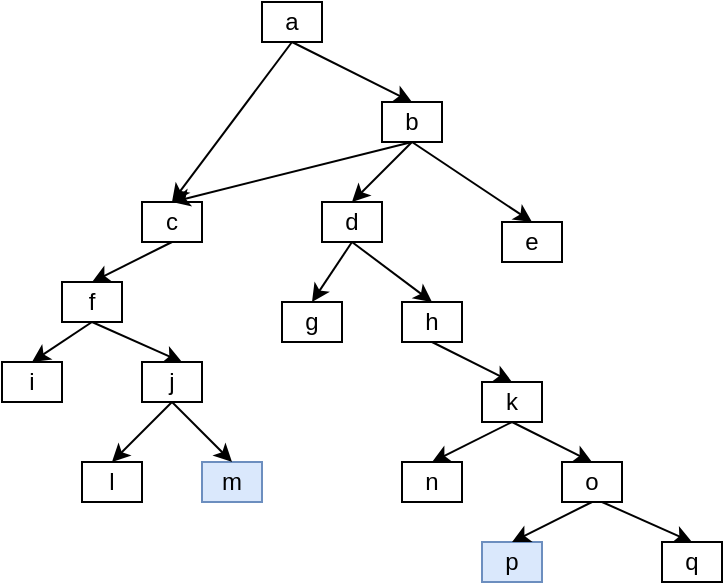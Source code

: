 <mxfile version="14.7.3" type="github">
  <diagram id="BwAdfSWxDpcV_juwySWI" name="Page-1">
    <mxGraphModel dx="1422" dy="762" grid="1" gridSize="10" guides="1" tooltips="1" connect="1" arrows="1" fold="1" page="1" pageScale="1" pageWidth="827" pageHeight="1169" math="0" shadow="0">
      <root>
        <mxCell id="0" />
        <mxCell id="1" parent="0" />
        <mxCell id="wQQAjCu7kEyYq-ki2kry-1" value="a" style="rounded=0;whiteSpace=wrap;html=1;" vertex="1" parent="1">
          <mxGeometry x="350" y="30" width="30" height="20" as="geometry" />
        </mxCell>
        <mxCell id="wQQAjCu7kEyYq-ki2kry-2" value="e" style="rounded=0;whiteSpace=wrap;html=1;" vertex="1" parent="1">
          <mxGeometry x="470" y="140" width="30" height="20" as="geometry" />
        </mxCell>
        <mxCell id="wQQAjCu7kEyYq-ki2kry-3" value="c" style="rounded=0;whiteSpace=wrap;html=1;" vertex="1" parent="1">
          <mxGeometry x="290" y="130" width="30" height="20" as="geometry" />
        </mxCell>
        <mxCell id="wQQAjCu7kEyYq-ki2kry-5" value="b" style="rounded=0;whiteSpace=wrap;html=1;" vertex="1" parent="1">
          <mxGeometry x="410" y="80" width="30" height="20" as="geometry" />
        </mxCell>
        <mxCell id="wQQAjCu7kEyYq-ki2kry-6" value="f" style="rounded=0;whiteSpace=wrap;html=1;" vertex="1" parent="1">
          <mxGeometry x="250" y="170" width="30" height="20" as="geometry" />
        </mxCell>
        <mxCell id="wQQAjCu7kEyYq-ki2kry-7" value="i" style="rounded=0;whiteSpace=wrap;html=1;" vertex="1" parent="1">
          <mxGeometry x="220" y="210" width="30" height="20" as="geometry" />
        </mxCell>
        <mxCell id="wQQAjCu7kEyYq-ki2kry-8" value="j" style="rounded=0;whiteSpace=wrap;html=1;" vertex="1" parent="1">
          <mxGeometry x="290" y="210" width="30" height="20" as="geometry" />
        </mxCell>
        <mxCell id="wQQAjCu7kEyYq-ki2kry-10" value="l" style="rounded=0;whiteSpace=wrap;html=1;" vertex="1" parent="1">
          <mxGeometry x="260" y="260" width="30" height="20" as="geometry" />
        </mxCell>
        <mxCell id="wQQAjCu7kEyYq-ki2kry-11" value="m" style="rounded=0;whiteSpace=wrap;html=1;fillColor=#dae8fc;strokeColor=#6c8ebf;" vertex="1" parent="1">
          <mxGeometry x="320" y="260" width="30" height="20" as="geometry" />
        </mxCell>
        <mxCell id="wQQAjCu7kEyYq-ki2kry-12" value="d" style="rounded=0;whiteSpace=wrap;html=1;" vertex="1" parent="1">
          <mxGeometry x="380" y="130" width="30" height="20" as="geometry" />
        </mxCell>
        <mxCell id="wQQAjCu7kEyYq-ki2kry-14" value="h" style="rounded=0;whiteSpace=wrap;html=1;" vertex="1" parent="1">
          <mxGeometry x="420" y="180" width="30" height="20" as="geometry" />
        </mxCell>
        <mxCell id="wQQAjCu7kEyYq-ki2kry-15" value="g" style="rounded=0;whiteSpace=wrap;html=1;" vertex="1" parent="1">
          <mxGeometry x="360" y="180" width="30" height="20" as="geometry" />
        </mxCell>
        <mxCell id="wQQAjCu7kEyYq-ki2kry-16" value="k" style="rounded=0;whiteSpace=wrap;html=1;" vertex="1" parent="1">
          <mxGeometry x="460" y="220" width="30" height="20" as="geometry" />
        </mxCell>
        <mxCell id="wQQAjCu7kEyYq-ki2kry-17" value="n" style="rounded=0;whiteSpace=wrap;html=1;" vertex="1" parent="1">
          <mxGeometry x="420" y="260" width="30" height="20" as="geometry" />
        </mxCell>
        <mxCell id="wQQAjCu7kEyYq-ki2kry-18" value="o" style="rounded=0;whiteSpace=wrap;html=1;" vertex="1" parent="1">
          <mxGeometry x="500" y="260" width="30" height="20" as="geometry" />
        </mxCell>
        <mxCell id="wQQAjCu7kEyYq-ki2kry-19" value="p" style="rounded=0;whiteSpace=wrap;html=1;fillColor=#dae8fc;strokeColor=#6c8ebf;" vertex="1" parent="1">
          <mxGeometry x="460" y="300" width="30" height="20" as="geometry" />
        </mxCell>
        <mxCell id="wQQAjCu7kEyYq-ki2kry-20" value="q" style="rounded=0;whiteSpace=wrap;html=1;" vertex="1" parent="1">
          <mxGeometry x="550" y="300" width="30" height="20" as="geometry" />
        </mxCell>
        <mxCell id="wQQAjCu7kEyYq-ki2kry-21" value="" style="endArrow=classic;html=1;exitX=0.5;exitY=1;exitDx=0;exitDy=0;entryX=0.5;entryY=0;entryDx=0;entryDy=0;" edge="1" parent="1" source="wQQAjCu7kEyYq-ki2kry-1" target="wQQAjCu7kEyYq-ki2kry-3">
          <mxGeometry width="50" height="50" relative="1" as="geometry">
            <mxPoint x="70" y="250" as="sourcePoint" />
            <mxPoint x="120" y="200" as="targetPoint" />
          </mxGeometry>
        </mxCell>
        <mxCell id="wQQAjCu7kEyYq-ki2kry-27" value="" style="endArrow=classic;html=1;exitX=0.5;exitY=1;exitDx=0;exitDy=0;entryX=0.5;entryY=0;entryDx=0;entryDy=0;" edge="1" parent="1" source="wQQAjCu7kEyYq-ki2kry-1" target="wQQAjCu7kEyYq-ki2kry-5">
          <mxGeometry width="50" height="50" relative="1" as="geometry">
            <mxPoint x="70" y="290" as="sourcePoint" />
            <mxPoint x="120" y="240" as="targetPoint" />
          </mxGeometry>
        </mxCell>
        <mxCell id="wQQAjCu7kEyYq-ki2kry-28" value="" style="endArrow=classic;html=1;exitX=0.5;exitY=1;exitDx=0;exitDy=0;entryX=0.5;entryY=0;entryDx=0;entryDy=0;" edge="1" parent="1" source="wQQAjCu7kEyYq-ki2kry-3" target="wQQAjCu7kEyYq-ki2kry-6">
          <mxGeometry width="50" height="50" relative="1" as="geometry">
            <mxPoint x="80" y="370" as="sourcePoint" />
            <mxPoint x="130" y="320" as="targetPoint" />
          </mxGeometry>
        </mxCell>
        <mxCell id="wQQAjCu7kEyYq-ki2kry-29" value="" style="endArrow=classic;html=1;exitX=0.5;exitY=1;exitDx=0;exitDy=0;entryX=0.5;entryY=0;entryDx=0;entryDy=0;" edge="1" parent="1" source="wQQAjCu7kEyYq-ki2kry-6" target="wQQAjCu7kEyYq-ki2kry-7">
          <mxGeometry width="50" height="50" relative="1" as="geometry">
            <mxPoint x="80" y="400" as="sourcePoint" />
            <mxPoint x="130" y="350" as="targetPoint" />
          </mxGeometry>
        </mxCell>
        <mxCell id="wQQAjCu7kEyYq-ki2kry-30" value="" style="endArrow=classic;html=1;exitX=0.5;exitY=1;exitDx=0;exitDy=0;" edge="1" parent="1" source="wQQAjCu7kEyYq-ki2kry-6">
          <mxGeometry width="50" height="50" relative="1" as="geometry">
            <mxPoint x="110" y="420" as="sourcePoint" />
            <mxPoint x="310" y="210" as="targetPoint" />
          </mxGeometry>
        </mxCell>
        <mxCell id="wQQAjCu7kEyYq-ki2kry-31" value="" style="endArrow=classic;html=1;exitX=0.5;exitY=1;exitDx=0;exitDy=0;entryX=0.5;entryY=0;entryDx=0;entryDy=0;" edge="1" parent="1" source="wQQAjCu7kEyYq-ki2kry-8" target="wQQAjCu7kEyYq-ki2kry-10">
          <mxGeometry width="50" height="50" relative="1" as="geometry">
            <mxPoint x="110" y="410" as="sourcePoint" />
            <mxPoint x="160" y="360" as="targetPoint" />
          </mxGeometry>
        </mxCell>
        <mxCell id="wQQAjCu7kEyYq-ki2kry-32" value="" style="endArrow=classic;html=1;exitX=0.5;exitY=1;exitDx=0;exitDy=0;entryX=0.5;entryY=0;entryDx=0;entryDy=0;" edge="1" parent="1" source="wQQAjCu7kEyYq-ki2kry-8" target="wQQAjCu7kEyYq-ki2kry-11">
          <mxGeometry width="50" height="50" relative="1" as="geometry">
            <mxPoint x="190" y="420" as="sourcePoint" />
            <mxPoint x="240" y="370" as="targetPoint" />
          </mxGeometry>
        </mxCell>
        <mxCell id="wQQAjCu7kEyYq-ki2kry-36" value="" style="endArrow=classic;html=1;exitX=0.5;exitY=1;exitDx=0;exitDy=0;entryX=0.5;entryY=0;entryDx=0;entryDy=0;" edge="1" parent="1" source="wQQAjCu7kEyYq-ki2kry-5" target="wQQAjCu7kEyYq-ki2kry-3">
          <mxGeometry width="50" height="50" relative="1" as="geometry">
            <mxPoint x="190" y="390" as="sourcePoint" />
            <mxPoint x="240" y="340" as="targetPoint" />
          </mxGeometry>
        </mxCell>
        <mxCell id="wQQAjCu7kEyYq-ki2kry-37" value="" style="endArrow=classic;html=1;exitX=0.5;exitY=1;exitDx=0;exitDy=0;entryX=0.5;entryY=0;entryDx=0;entryDy=0;" edge="1" parent="1" source="wQQAjCu7kEyYq-ki2kry-5" target="wQQAjCu7kEyYq-ki2kry-12">
          <mxGeometry width="50" height="50" relative="1" as="geometry">
            <mxPoint x="70" y="500" as="sourcePoint" />
            <mxPoint x="120" y="450" as="targetPoint" />
          </mxGeometry>
        </mxCell>
        <mxCell id="wQQAjCu7kEyYq-ki2kry-38" value="" style="endArrow=classic;html=1;exitX=0.5;exitY=1;exitDx=0;exitDy=0;entryX=0.5;entryY=0;entryDx=0;entryDy=0;" edge="1" parent="1" source="wQQAjCu7kEyYq-ki2kry-5" target="wQQAjCu7kEyYq-ki2kry-2">
          <mxGeometry width="50" height="50" relative="1" as="geometry">
            <mxPoint x="200" y="470" as="sourcePoint" />
            <mxPoint x="250" y="420" as="targetPoint" />
          </mxGeometry>
        </mxCell>
        <mxCell id="wQQAjCu7kEyYq-ki2kry-46" value="" style="endArrow=classic;html=1;exitX=0.5;exitY=1;exitDx=0;exitDy=0;entryX=0.5;entryY=0;entryDx=0;entryDy=0;" edge="1" parent="1" source="wQQAjCu7kEyYq-ki2kry-12" target="wQQAjCu7kEyYq-ki2kry-15">
          <mxGeometry width="50" height="50" relative="1" as="geometry">
            <mxPoint x="20" y="470" as="sourcePoint" />
            <mxPoint x="70" y="420" as="targetPoint" />
          </mxGeometry>
        </mxCell>
        <mxCell id="wQQAjCu7kEyYq-ki2kry-47" value="" style="endArrow=classic;html=1;exitX=0.5;exitY=1;exitDx=0;exitDy=0;entryX=0.5;entryY=0;entryDx=0;entryDy=0;" edge="1" parent="1" source="wQQAjCu7kEyYq-ki2kry-12" target="wQQAjCu7kEyYq-ki2kry-14">
          <mxGeometry width="50" height="50" relative="1" as="geometry">
            <mxPoint x="60" y="470" as="sourcePoint" />
            <mxPoint x="110" y="420" as="targetPoint" />
          </mxGeometry>
        </mxCell>
        <mxCell id="wQQAjCu7kEyYq-ki2kry-48" value="" style="endArrow=classic;html=1;exitX=0.5;exitY=1;exitDx=0;exitDy=0;entryX=0.5;entryY=0;entryDx=0;entryDy=0;" edge="1" parent="1" source="wQQAjCu7kEyYq-ki2kry-14" target="wQQAjCu7kEyYq-ki2kry-16">
          <mxGeometry width="50" height="50" relative="1" as="geometry">
            <mxPoint x="200" y="480" as="sourcePoint" />
            <mxPoint x="250" y="430" as="targetPoint" />
          </mxGeometry>
        </mxCell>
        <mxCell id="wQQAjCu7kEyYq-ki2kry-50" value="" style="endArrow=classic;html=1;exitX=0.5;exitY=1;exitDx=0;exitDy=0;entryX=0.5;entryY=0;entryDx=0;entryDy=0;" edge="1" parent="1" source="wQQAjCu7kEyYq-ki2kry-16" target="wQQAjCu7kEyYq-ki2kry-17">
          <mxGeometry width="50" height="50" relative="1" as="geometry">
            <mxPoint x="270" y="450" as="sourcePoint" />
            <mxPoint x="320" y="400" as="targetPoint" />
          </mxGeometry>
        </mxCell>
        <mxCell id="wQQAjCu7kEyYq-ki2kry-51" value="" style="endArrow=classic;html=1;exitX=0.5;exitY=1;exitDx=0;exitDy=0;entryX=0.5;entryY=0;entryDx=0;entryDy=0;" edge="1" parent="1" source="wQQAjCu7kEyYq-ki2kry-16" target="wQQAjCu7kEyYq-ki2kry-18">
          <mxGeometry width="50" height="50" relative="1" as="geometry">
            <mxPoint x="270" y="460" as="sourcePoint" />
            <mxPoint x="320" y="410" as="targetPoint" />
          </mxGeometry>
        </mxCell>
        <mxCell id="wQQAjCu7kEyYq-ki2kry-52" value="" style="endArrow=classic;html=1;exitX=0.5;exitY=1;exitDx=0;exitDy=0;entryX=0.5;entryY=0;entryDx=0;entryDy=0;" edge="1" parent="1" source="wQQAjCu7kEyYq-ki2kry-18" target="wQQAjCu7kEyYq-ki2kry-19">
          <mxGeometry width="50" height="50" relative="1" as="geometry">
            <mxPoint x="250" y="480" as="sourcePoint" />
            <mxPoint x="300" y="430" as="targetPoint" />
          </mxGeometry>
        </mxCell>
        <mxCell id="wQQAjCu7kEyYq-ki2kry-53" value="" style="endArrow=classic;html=1;exitX=0.667;exitY=1;exitDx=0;exitDy=0;exitPerimeter=0;entryX=0.5;entryY=0;entryDx=0;entryDy=0;" edge="1" parent="1" source="wQQAjCu7kEyYq-ki2kry-18" target="wQQAjCu7kEyYq-ki2kry-20">
          <mxGeometry width="50" height="50" relative="1" as="geometry">
            <mxPoint x="380" y="480" as="sourcePoint" />
            <mxPoint x="430" y="430" as="targetPoint" />
          </mxGeometry>
        </mxCell>
      </root>
    </mxGraphModel>
  </diagram>
</mxfile>
